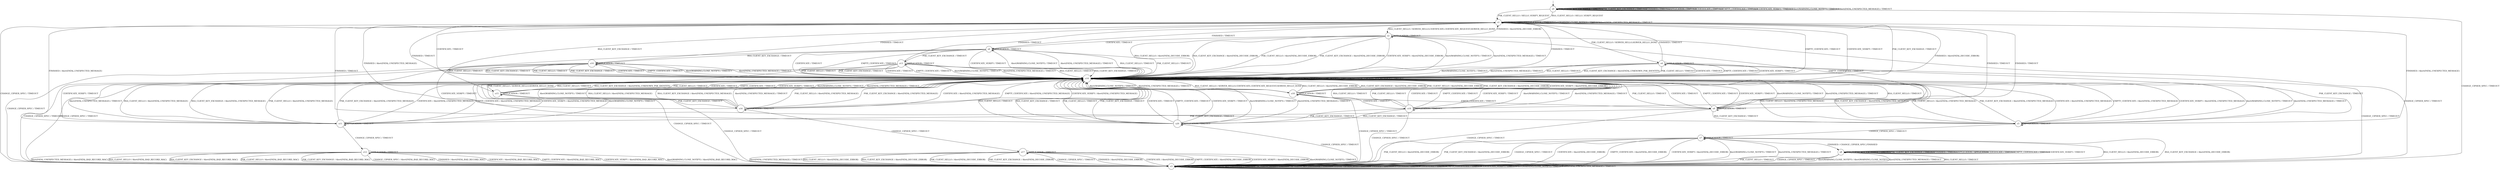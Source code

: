 digraph g {

	s0 [shape="circle" label="s0"];
	s1 [shape="circle" label="s1"];
	s2 [shape="circle" label="s2"];
	s3 [shape="circle" label="s3"];
	s4 [shape="circle" label="s4"];
	s5 [shape="circle" label="s5"];
	s6 [shape="circle" label="s6"];
	s7 [shape="circle" label="s7"];
	s8 [shape="circle" label="s8"];
	s9 [shape="circle" label="s9"];
	s10 [shape="circle" label="s10"];
	s11 [shape="circle" label="s11"];
	s12 [shape="circle" label="s12"];
	s13 [shape="circle" label="s13"];
	s14 [shape="circle" label="s14"];
	s15 [shape="circle" label="s15"];
	s16 [shape="circle" label="s16"];
	s17 [shape="circle" label="s17"];
	s18 [shape="circle" label="s18"];
	s19 [shape="circle" label="s19"];
	s20 [shape="circle" label="s20"];
	s0 -> s1 [label="RSA_CLIENT_HELLO / HELLO_VERIFY_REQUEST"];
	s0 -> s0 [label="RSA_CLIENT_KEY_EXCHANGE / TIMEOUT"];
	s0 -> s1 [label="PSK_CLIENT_HELLO / HELLO_VERIFY_REQUEST"];
	s0 -> s0 [label="PSK_CLIENT_KEY_EXCHANGE / TIMEOUT"];
	s0 -> s3 [label="CHANGE_CIPHER_SPEC / TIMEOUT"];
	s0 -> s0 [label="FINISHED / TIMEOUT"];
	s0 -> s0 [label="APPLICATION / TIMEOUT"];
	s0 -> s0 [label="CERTIFICATE / TIMEOUT"];
	s0 -> s0 [label="EMPTY_CERTIFICATE / TIMEOUT"];
	s0 -> s0 [label="CERTIFICATE_VERIFY / TIMEOUT"];
	s0 -> s0 [label="Alert(WARNING,CLOSE_NOTIFY) / TIMEOUT"];
	s0 -> s0 [label="Alert(FATAL,UNEXPECTED_MESSAGE) / TIMEOUT"];
	s1 -> s2 [label="RSA_CLIENT_HELLO / SERVER_HELLO,CERTIFICATE,CERTIFICATE_REQUEST,SERVER_HELLO_DONE"];
	s1 -> s14 [label="RSA_CLIENT_KEY_EXCHANGE / TIMEOUT"];
	s1 -> s4 [label="PSK_CLIENT_HELLO / SERVER_HELLO,SERVER_HELLO_DONE"];
	s1 -> s14 [label="PSK_CLIENT_KEY_EXCHANGE / TIMEOUT"];
	s1 -> s3 [label="CHANGE_CIPHER_SPEC / TIMEOUT"];
	s1 -> s1 [label="FINISHED / TIMEOUT"];
	s1 -> s1 [label="APPLICATION / TIMEOUT"];
	s1 -> s14 [label="CERTIFICATE / TIMEOUT"];
	s1 -> s14 [label="EMPTY_CERTIFICATE / TIMEOUT"];
	s1 -> s14 [label="CERTIFICATE_VERIFY / TIMEOUT"];
	s1 -> s1 [label="Alert(WARNING,CLOSE_NOTIFY) / TIMEOUT"];
	s1 -> s1 [label="Alert(FATAL,UNEXPECTED_MESSAGE) / TIMEOUT"];
	s2 -> s14 [label="RSA_CLIENT_HELLO / Alert(FATAL,DECODE_ERROR)"];
	s2 -> s14 [label="RSA_CLIENT_KEY_EXCHANGE / Alert(FATAL,DECODE_ERROR)"];
	s2 -> s14 [label="PSK_CLIENT_HELLO / Alert(FATAL,DECODE_ERROR)"];
	s2 -> s14 [label="PSK_CLIENT_KEY_EXCHANGE / Alert(FATAL,DECODE_ERROR)"];
	s2 -> s3 [label="CHANGE_CIPHER_SPEC / TIMEOUT"];
	s2 -> s1 [label="FINISHED / Alert(FATAL,DECODE_ERROR)"];
	s2 -> s2 [label="APPLICATION / TIMEOUT"];
	s2 -> s6 [label="CERTIFICATE / TIMEOUT"];
	s2 -> s9 [label="EMPTY_CERTIFICATE / TIMEOUT"];
	s2 -> s14 [label="CERTIFICATE_VERIFY / Alert(FATAL,DECODE_ERROR)"];
	s2 -> s14 [label="Alert(WARNING,CLOSE_NOTIFY) / TIMEOUT"];
	s2 -> s14 [label="Alert(FATAL,UNEXPECTED_MESSAGE) / TIMEOUT"];
	s3 -> s3 [label="RSA_CLIENT_HELLO / TIMEOUT"];
	s3 -> s3 [label="RSA_CLIENT_KEY_EXCHANGE / TIMEOUT"];
	s3 -> s3 [label="PSK_CLIENT_HELLO / TIMEOUT"];
	s3 -> s3 [label="PSK_CLIENT_KEY_EXCHANGE / TIMEOUT"];
	s3 -> s3 [label="CHANGE_CIPHER_SPEC / TIMEOUT"];
	s3 -> s3 [label="FINISHED / TIMEOUT"];
	s3 -> s3 [label="APPLICATION / TIMEOUT"];
	s3 -> s3 [label="CERTIFICATE / TIMEOUT"];
	s3 -> s3 [label="EMPTY_CERTIFICATE / TIMEOUT"];
	s3 -> s3 [label="CERTIFICATE_VERIFY / TIMEOUT"];
	s3 -> s3 [label="Alert(WARNING,CLOSE_NOTIFY) / TIMEOUT"];
	s3 -> s3 [label="Alert(FATAL,UNEXPECTED_MESSAGE) / TIMEOUT"];
	s4 -> s14 [label="RSA_CLIENT_HELLO / TIMEOUT"];
	s4 -> s14 [label="RSA_CLIENT_KEY_EXCHANGE / Alert(FATAL,UNKNOWN_PSK_IDENTITY)"];
	s4 -> s14 [label="PSK_CLIENT_HELLO / TIMEOUT"];
	s4 -> s5 [label="PSK_CLIENT_KEY_EXCHANGE / TIMEOUT"];
	s4 -> s3 [label="CHANGE_CIPHER_SPEC / TIMEOUT"];
	s4 -> s1 [label="FINISHED / TIMEOUT"];
	s4 -> s4 [label="APPLICATION / TIMEOUT"];
	s4 -> s14 [label="CERTIFICATE / TIMEOUT"];
	s4 -> s14 [label="EMPTY_CERTIFICATE / TIMEOUT"];
	s4 -> s14 [label="CERTIFICATE_VERIFY / TIMEOUT"];
	s4 -> s14 [label="Alert(WARNING,CLOSE_NOTIFY) / TIMEOUT"];
	s4 -> s14 [label="Alert(FATAL,UNEXPECTED_MESSAGE) / TIMEOUT"];
	s5 -> s14 [label="RSA_CLIENT_HELLO / Alert(FATAL,UNEXPECTED_MESSAGE)"];
	s5 -> s14 [label="RSA_CLIENT_KEY_EXCHANGE / Alert(FATAL,UNEXPECTED_MESSAGE)"];
	s5 -> s14 [label="PSK_CLIENT_HELLO / Alert(FATAL,UNEXPECTED_MESSAGE)"];
	s5 -> s14 [label="PSK_CLIENT_KEY_EXCHANGE / Alert(FATAL,UNEXPECTED_MESSAGE)"];
	s5 -> s7 [label="CHANGE_CIPHER_SPEC / TIMEOUT"];
	s5 -> s1 [label="FINISHED / Alert(FATAL,UNEXPECTED_MESSAGE)"];
	s5 -> s5 [label="APPLICATION / TIMEOUT"];
	s5 -> s14 [label="CERTIFICATE / Alert(FATAL,UNEXPECTED_MESSAGE)"];
	s5 -> s14 [label="EMPTY_CERTIFICATE / Alert(FATAL,UNEXPECTED_MESSAGE)"];
	s5 -> s14 [label="CERTIFICATE_VERIFY / Alert(FATAL,UNEXPECTED_MESSAGE)"];
	s5 -> s14 [label="Alert(WARNING,CLOSE_NOTIFY) / TIMEOUT"];
	s5 -> s14 [label="Alert(FATAL,UNEXPECTED_MESSAGE) / TIMEOUT"];
	s6 -> s14 [label="RSA_CLIENT_HELLO / TIMEOUT"];
	s6 -> s10 [label="RSA_CLIENT_KEY_EXCHANGE / TIMEOUT"];
	s6 -> s14 [label="PSK_CLIENT_HELLO / TIMEOUT"];
	s6 -> s13 [label="PSK_CLIENT_KEY_EXCHANGE / TIMEOUT"];
	s6 -> s3 [label="CHANGE_CIPHER_SPEC / TIMEOUT"];
	s6 -> s1 [label="FINISHED / TIMEOUT"];
	s6 -> s6 [label="APPLICATION / TIMEOUT"];
	s6 -> s14 [label="CERTIFICATE / TIMEOUT"];
	s6 -> s14 [label="EMPTY_CERTIFICATE / TIMEOUT"];
	s6 -> s14 [label="CERTIFICATE_VERIFY / TIMEOUT"];
	s6 -> s14 [label="Alert(WARNING,CLOSE_NOTIFY) / TIMEOUT"];
	s6 -> s14 [label="Alert(FATAL,UNEXPECTED_MESSAGE) / TIMEOUT"];
	s7 -> s3 [label="RSA_CLIENT_HELLO / Alert(FATAL,DECODE_ERROR)"];
	s7 -> s3 [label="RSA_CLIENT_KEY_EXCHANGE / Alert(FATAL,DECODE_ERROR)"];
	s7 -> s3 [label="PSK_CLIENT_HELLO / Alert(FATAL,DECODE_ERROR)"];
	s7 -> s3 [label="PSK_CLIENT_KEY_EXCHANGE / Alert(FATAL,DECODE_ERROR)"];
	s7 -> s3 [label="CHANGE_CIPHER_SPEC / TIMEOUT"];
	s7 -> s8 [label="FINISHED / CHANGE_CIPHER_SPEC,FINISHED"];
	s7 -> s7 [label="APPLICATION / TIMEOUT"];
	s7 -> s3 [label="CERTIFICATE / Alert(FATAL,DECODE_ERROR)"];
	s7 -> s3 [label="EMPTY_CERTIFICATE / Alert(FATAL,DECODE_ERROR)"];
	s7 -> s3 [label="CERTIFICATE_VERIFY / Alert(FATAL,DECODE_ERROR)"];
	s7 -> s3 [label="Alert(WARNING,CLOSE_NOTIFY) / TIMEOUT"];
	s7 -> s3 [label="Alert(FATAL,UNEXPECTED_MESSAGE) / TIMEOUT"];
	s8 -> s3 [label="RSA_CLIENT_HELLO / TIMEOUT"];
	s8 -> s8 [label="RSA_CLIENT_KEY_EXCHANGE / TIMEOUT"];
	s8 -> s3 [label="PSK_CLIENT_HELLO / TIMEOUT"];
	s8 -> s8 [label="PSK_CLIENT_KEY_EXCHANGE / TIMEOUT"];
	s8 -> s3 [label="CHANGE_CIPHER_SPEC / TIMEOUT"];
	s8 -> s8 [label="FINISHED / TIMEOUT"];
	s8 -> s8 [label="APPLICATION / APPLICATION"];
	s8 -> s8 [label="CERTIFICATE / TIMEOUT"];
	s8 -> s8 [label="EMPTY_CERTIFICATE / TIMEOUT"];
	s8 -> s8 [label="CERTIFICATE_VERIFY / TIMEOUT"];
	s8 -> s3 [label="Alert(WARNING,CLOSE_NOTIFY) / Alert(WARNING,CLOSE_NOTIFY)"];
	s8 -> s3 [label="Alert(FATAL,UNEXPECTED_MESSAGE) / TIMEOUT"];
	s9 -> s14 [label="RSA_CLIENT_HELLO / TIMEOUT"];
	s9 -> s5 [label="RSA_CLIENT_KEY_EXCHANGE / TIMEOUT"];
	s9 -> s14 [label="PSK_CLIENT_HELLO / TIMEOUT"];
	s9 -> s11 [label="PSK_CLIENT_KEY_EXCHANGE / TIMEOUT"];
	s9 -> s3 [label="CHANGE_CIPHER_SPEC / TIMEOUT"];
	s9 -> s1 [label="FINISHED / TIMEOUT"];
	s9 -> s9 [label="APPLICATION / TIMEOUT"];
	s9 -> s14 [label="CERTIFICATE / TIMEOUT"];
	s9 -> s14 [label="EMPTY_CERTIFICATE / TIMEOUT"];
	s9 -> s14 [label="CERTIFICATE_VERIFY / TIMEOUT"];
	s9 -> s14 [label="Alert(WARNING,CLOSE_NOTIFY) / TIMEOUT"];
	s9 -> s14 [label="Alert(FATAL,UNEXPECTED_MESSAGE) / TIMEOUT"];
	s10 -> s14 [label="RSA_CLIENT_HELLO / TIMEOUT"];
	s10 -> s14 [label="RSA_CLIENT_KEY_EXCHANGE / TIMEOUT"];
	s10 -> s14 [label="PSK_CLIENT_HELLO / TIMEOUT"];
	s10 -> s14 [label="PSK_CLIENT_KEY_EXCHANGE / TIMEOUT"];
	s10 -> s3 [label="CHANGE_CIPHER_SPEC / TIMEOUT"];
	s10 -> s1 [label="FINISHED / TIMEOUT"];
	s10 -> s10 [label="APPLICATION / TIMEOUT"];
	s10 -> s14 [label="CERTIFICATE / TIMEOUT"];
	s10 -> s14 [label="EMPTY_CERTIFICATE / TIMEOUT"];
	s10 -> s5 [label="CERTIFICATE_VERIFY / TIMEOUT"];
	s10 -> s14 [label="Alert(WARNING,CLOSE_NOTIFY) / TIMEOUT"];
	s10 -> s14 [label="Alert(FATAL,UNEXPECTED_MESSAGE) / TIMEOUT"];
	s11 -> s14 [label="RSA_CLIENT_HELLO / Alert(FATAL,UNEXPECTED_MESSAGE)"];
	s11 -> s14 [label="RSA_CLIENT_KEY_EXCHANGE / Alert(FATAL,UNEXPECTED_MESSAGE)"];
	s11 -> s14 [label="PSK_CLIENT_HELLO / Alert(FATAL,UNEXPECTED_MESSAGE)"];
	s11 -> s14 [label="PSK_CLIENT_KEY_EXCHANGE / Alert(FATAL,UNEXPECTED_MESSAGE)"];
	s11 -> s12 [label="CHANGE_CIPHER_SPEC / TIMEOUT"];
	s11 -> s1 [label="FINISHED / Alert(FATAL,UNEXPECTED_MESSAGE)"];
	s11 -> s11 [label="APPLICATION / TIMEOUT"];
	s11 -> s14 [label="CERTIFICATE / Alert(FATAL,UNEXPECTED_MESSAGE)"];
	s11 -> s14 [label="EMPTY_CERTIFICATE / Alert(FATAL,UNEXPECTED_MESSAGE)"];
	s11 -> s14 [label="CERTIFICATE_VERIFY / Alert(FATAL,UNEXPECTED_MESSAGE)"];
	s11 -> s14 [label="Alert(WARNING,CLOSE_NOTIFY) / TIMEOUT"];
	s11 -> s14 [label="Alert(FATAL,UNEXPECTED_MESSAGE) / TIMEOUT"];
	s12 -> s3 [label="RSA_CLIENT_HELLO / Alert(FATAL,BAD_RECORD_MAC)"];
	s12 -> s3 [label="RSA_CLIENT_KEY_EXCHANGE / Alert(FATAL,BAD_RECORD_MAC)"];
	s12 -> s3 [label="PSK_CLIENT_HELLO / Alert(FATAL,BAD_RECORD_MAC)"];
	s12 -> s3 [label="PSK_CLIENT_KEY_EXCHANGE / Alert(FATAL,BAD_RECORD_MAC)"];
	s12 -> s3 [label="CHANGE_CIPHER_SPEC / Alert(FATAL,BAD_RECORD_MAC)"];
	s12 -> s3 [label="FINISHED / Alert(FATAL,BAD_RECORD_MAC)"];
	s12 -> s12 [label="APPLICATION / TIMEOUT"];
	s12 -> s3 [label="CERTIFICATE / Alert(FATAL,BAD_RECORD_MAC)"];
	s12 -> s3 [label="EMPTY_CERTIFICATE / Alert(FATAL,BAD_RECORD_MAC)"];
	s12 -> s3 [label="CERTIFICATE_VERIFY / Alert(FATAL,BAD_RECORD_MAC)"];
	s12 -> s3 [label="Alert(WARNING,CLOSE_NOTIFY) / Alert(FATAL,BAD_RECORD_MAC)"];
	s12 -> s3 [label="Alert(FATAL,UNEXPECTED_MESSAGE) / Alert(FATAL,BAD_RECORD_MAC)"];
	s13 -> s14 [label="RSA_CLIENT_HELLO / TIMEOUT"];
	s13 -> s14 [label="RSA_CLIENT_KEY_EXCHANGE / TIMEOUT"];
	s13 -> s14 [label="PSK_CLIENT_HELLO / TIMEOUT"];
	s13 -> s14 [label="PSK_CLIENT_KEY_EXCHANGE / TIMEOUT"];
	s13 -> s3 [label="CHANGE_CIPHER_SPEC / TIMEOUT"];
	s13 -> s1 [label="FINISHED / TIMEOUT"];
	s13 -> s13 [label="APPLICATION / TIMEOUT"];
	s13 -> s14 [label="CERTIFICATE / TIMEOUT"];
	s13 -> s14 [label="EMPTY_CERTIFICATE / TIMEOUT"];
	s13 -> s11 [label="CERTIFICATE_VERIFY / TIMEOUT"];
	s13 -> s14 [label="Alert(WARNING,CLOSE_NOTIFY) / TIMEOUT"];
	s13 -> s14 [label="Alert(FATAL,UNEXPECTED_MESSAGE) / TIMEOUT"];
	s14 -> s18 [label="RSA_CLIENT_HELLO / SERVER_HELLO,CERTIFICATE,CERTIFICATE_REQUEST,SERVER_HELLO_DONE"];
	s14 -> s14 [label="RSA_CLIENT_KEY_EXCHANGE / TIMEOUT"];
	s14 -> s15 [label="PSK_CLIENT_HELLO / SERVER_HELLO,SERVER_HELLO_DONE"];
	s14 -> s14 [label="PSK_CLIENT_KEY_EXCHANGE / TIMEOUT"];
	s14 -> s3 [label="CHANGE_CIPHER_SPEC / TIMEOUT"];
	s14 -> s1 [label="FINISHED / TIMEOUT"];
	s14 -> s14 [label="APPLICATION / TIMEOUT"];
	s14 -> s14 [label="CERTIFICATE / TIMEOUT"];
	s14 -> s14 [label="EMPTY_CERTIFICATE / TIMEOUT"];
	s14 -> s14 [label="CERTIFICATE_VERIFY / TIMEOUT"];
	s14 -> s14 [label="Alert(WARNING,CLOSE_NOTIFY) / TIMEOUT"];
	s14 -> s14 [label="Alert(FATAL,UNEXPECTED_MESSAGE) / TIMEOUT"];
	s15 -> s14 [label="RSA_CLIENT_HELLO / TIMEOUT"];
	s15 -> s14 [label="RSA_CLIENT_KEY_EXCHANGE / Alert(FATAL,UNKNOWN_PSK_IDENTITY)"];
	s15 -> s14 [label="PSK_CLIENT_HELLO / TIMEOUT"];
	s15 -> s16 [label="PSK_CLIENT_KEY_EXCHANGE / TIMEOUT"];
	s15 -> s3 [label="CHANGE_CIPHER_SPEC / TIMEOUT"];
	s15 -> s1 [label="FINISHED / TIMEOUT"];
	s15 -> s15 [label="APPLICATION / TIMEOUT"];
	s15 -> s14 [label="CERTIFICATE / TIMEOUT"];
	s15 -> s14 [label="EMPTY_CERTIFICATE / TIMEOUT"];
	s15 -> s14 [label="CERTIFICATE_VERIFY / TIMEOUT"];
	s15 -> s14 [label="Alert(WARNING,CLOSE_NOTIFY) / TIMEOUT"];
	s15 -> s14 [label="Alert(FATAL,UNEXPECTED_MESSAGE) / TIMEOUT"];
	s16 -> s14 [label="RSA_CLIENT_HELLO / Alert(FATAL,UNEXPECTED_MESSAGE)"];
	s16 -> s14 [label="RSA_CLIENT_KEY_EXCHANGE / Alert(FATAL,UNEXPECTED_MESSAGE)"];
	s16 -> s14 [label="PSK_CLIENT_HELLO / Alert(FATAL,UNEXPECTED_MESSAGE)"];
	s16 -> s14 [label="PSK_CLIENT_KEY_EXCHANGE / Alert(FATAL,UNEXPECTED_MESSAGE)"];
	s16 -> s17 [label="CHANGE_CIPHER_SPEC / TIMEOUT"];
	s16 -> s1 [label="FINISHED / Alert(FATAL,UNEXPECTED_MESSAGE)"];
	s16 -> s16 [label="APPLICATION / TIMEOUT"];
	s16 -> s14 [label="CERTIFICATE / Alert(FATAL,UNEXPECTED_MESSAGE)"];
	s16 -> s14 [label="EMPTY_CERTIFICATE / Alert(FATAL,UNEXPECTED_MESSAGE)"];
	s16 -> s14 [label="CERTIFICATE_VERIFY / Alert(FATAL,UNEXPECTED_MESSAGE)"];
	s16 -> s14 [label="Alert(WARNING,CLOSE_NOTIFY) / TIMEOUT"];
	s16 -> s14 [label="Alert(FATAL,UNEXPECTED_MESSAGE) / TIMEOUT"];
	s17 -> s3 [label="RSA_CLIENT_HELLO / Alert(FATAL,DECODE_ERROR)"];
	s17 -> s3 [label="RSA_CLIENT_KEY_EXCHANGE / Alert(FATAL,DECODE_ERROR)"];
	s17 -> s3 [label="PSK_CLIENT_HELLO / Alert(FATAL,DECODE_ERROR)"];
	s17 -> s3 [label="PSK_CLIENT_KEY_EXCHANGE / Alert(FATAL,DECODE_ERROR)"];
	s17 -> s3 [label="CHANGE_CIPHER_SPEC / TIMEOUT"];
	s17 -> s3 [label="FINISHED / Alert(FATAL,DECODE_ERROR)"];
	s17 -> s17 [label="APPLICATION / TIMEOUT"];
	s17 -> s3 [label="CERTIFICATE / Alert(FATAL,DECODE_ERROR)"];
	s17 -> s3 [label="EMPTY_CERTIFICATE / Alert(FATAL,DECODE_ERROR)"];
	s17 -> s3 [label="CERTIFICATE_VERIFY / Alert(FATAL,DECODE_ERROR)"];
	s17 -> s3 [label="Alert(WARNING,CLOSE_NOTIFY) / TIMEOUT"];
	s17 -> s3 [label="Alert(FATAL,UNEXPECTED_MESSAGE) / TIMEOUT"];
	s18 -> s14 [label="RSA_CLIENT_HELLO / Alert(FATAL,DECODE_ERROR)"];
	s18 -> s14 [label="RSA_CLIENT_KEY_EXCHANGE / Alert(FATAL,DECODE_ERROR)"];
	s18 -> s14 [label="PSK_CLIENT_HELLO / Alert(FATAL,DECODE_ERROR)"];
	s18 -> s14 [label="PSK_CLIENT_KEY_EXCHANGE / Alert(FATAL,DECODE_ERROR)"];
	s18 -> s3 [label="CHANGE_CIPHER_SPEC / TIMEOUT"];
	s18 -> s1 [label="FINISHED / Alert(FATAL,DECODE_ERROR)"];
	s18 -> s18 [label="APPLICATION / TIMEOUT"];
	s18 -> s19 [label="CERTIFICATE / TIMEOUT"];
	s18 -> s9 [label="EMPTY_CERTIFICATE / TIMEOUT"];
	s18 -> s14 [label="CERTIFICATE_VERIFY / Alert(FATAL,DECODE_ERROR)"];
	s18 -> s14 [label="Alert(WARNING,CLOSE_NOTIFY) / TIMEOUT"];
	s18 -> s14 [label="Alert(FATAL,UNEXPECTED_MESSAGE) / TIMEOUT"];
	s19 -> s14 [label="RSA_CLIENT_HELLO / TIMEOUT"];
	s19 -> s20 [label="RSA_CLIENT_KEY_EXCHANGE / TIMEOUT"];
	s19 -> s14 [label="PSK_CLIENT_HELLO / TIMEOUT"];
	s19 -> s20 [label="PSK_CLIENT_KEY_EXCHANGE / TIMEOUT"];
	s19 -> s3 [label="CHANGE_CIPHER_SPEC / TIMEOUT"];
	s19 -> s1 [label="FINISHED / TIMEOUT"];
	s19 -> s19 [label="APPLICATION / TIMEOUT"];
	s19 -> s14 [label="CERTIFICATE / TIMEOUT"];
	s19 -> s14 [label="EMPTY_CERTIFICATE / TIMEOUT"];
	s19 -> s14 [label="CERTIFICATE_VERIFY / TIMEOUT"];
	s19 -> s14 [label="Alert(WARNING,CLOSE_NOTIFY) / TIMEOUT"];
	s19 -> s14 [label="Alert(FATAL,UNEXPECTED_MESSAGE) / TIMEOUT"];
	s20 -> s14 [label="RSA_CLIENT_HELLO / TIMEOUT"];
	s20 -> s14 [label="RSA_CLIENT_KEY_EXCHANGE / TIMEOUT"];
	s20 -> s14 [label="PSK_CLIENT_HELLO / TIMEOUT"];
	s20 -> s14 [label="PSK_CLIENT_KEY_EXCHANGE / TIMEOUT"];
	s20 -> s3 [label="CHANGE_CIPHER_SPEC / TIMEOUT"];
	s20 -> s1 [label="FINISHED / TIMEOUT"];
	s20 -> s20 [label="APPLICATION / TIMEOUT"];
	s20 -> s14 [label="CERTIFICATE / TIMEOUT"];
	s20 -> s14 [label="EMPTY_CERTIFICATE / TIMEOUT"];
	s20 -> s14 [label="CERTIFICATE_VERIFY / TIMEOUT"];
	s20 -> s14 [label="Alert(WARNING,CLOSE_NOTIFY) / TIMEOUT"];
	s20 -> s14 [label="Alert(FATAL,UNEXPECTED_MESSAGE) / TIMEOUT"];

__start0 [label="" shape="none" width="0" height="0"];
__start0 -> s0;

}
